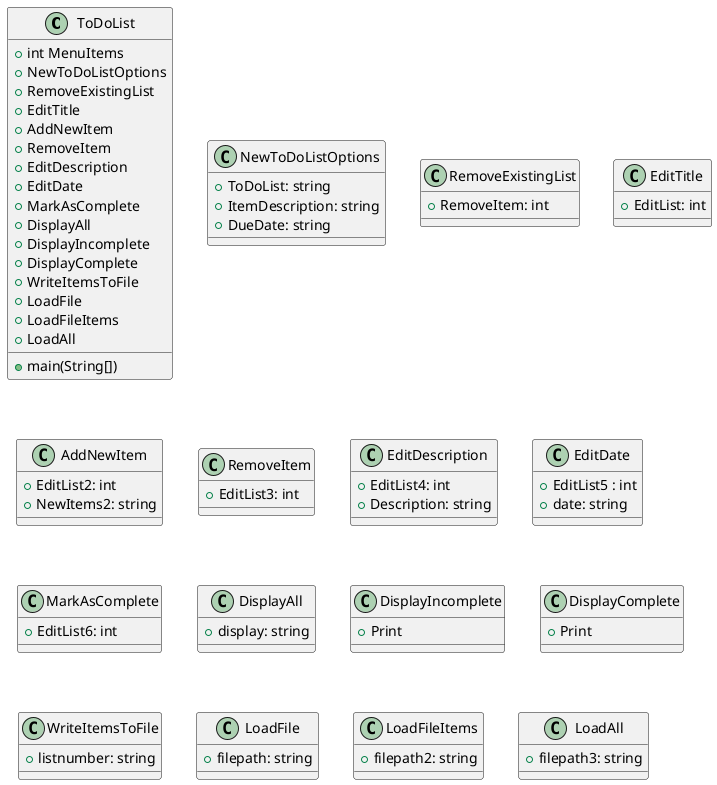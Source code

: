 @startuml

class ToDoList
{
+main(String[])
+int MenuItems
+NewToDoListOptions
+RemoveExistingList
+EditTitle
+AddNewItem
+RemoveItem
+EditDescription
+EditDate
+MarkAsComplete
+DisplayAll
+DisplayIncomplete
+DisplayComplete
+WriteItemsToFile
+LoadFile
+LoadFileItems
+LoadAll
}
class NewToDoListOptions
{
+ ToDoList: string
+ ItemDescription: string
+ DueDate: string
}
class RemoveExistingList
{
+ RemoveItem: int
}
class EditTitle
{
+ EditList: int
}
class AddNewItem
{
+ EditList2: int
+ NewItems2: string
}
class RemoveItem
{
+ EditList3: int
}
class EditDescription
{
+ EditList4: int
+ Description: string
}
class EditDate
{
+ EditList5 : int
+ date: string
}
class MarkAsComplete
{
+ EditList6: int
}
class DisplayAll
{
+ display: string
}
class DisplayIncomplete
{
+ Print
}
class DisplayComplete
{
+ Print
}
class WriteItemsToFile
{
+ listnumber: string
}
class LoadFile
{
+ filepath: string
}
class LoadFileItems
{
+ filepath2: string
}
class LoadAll
{
+ filepath3: string
}
@enduml

